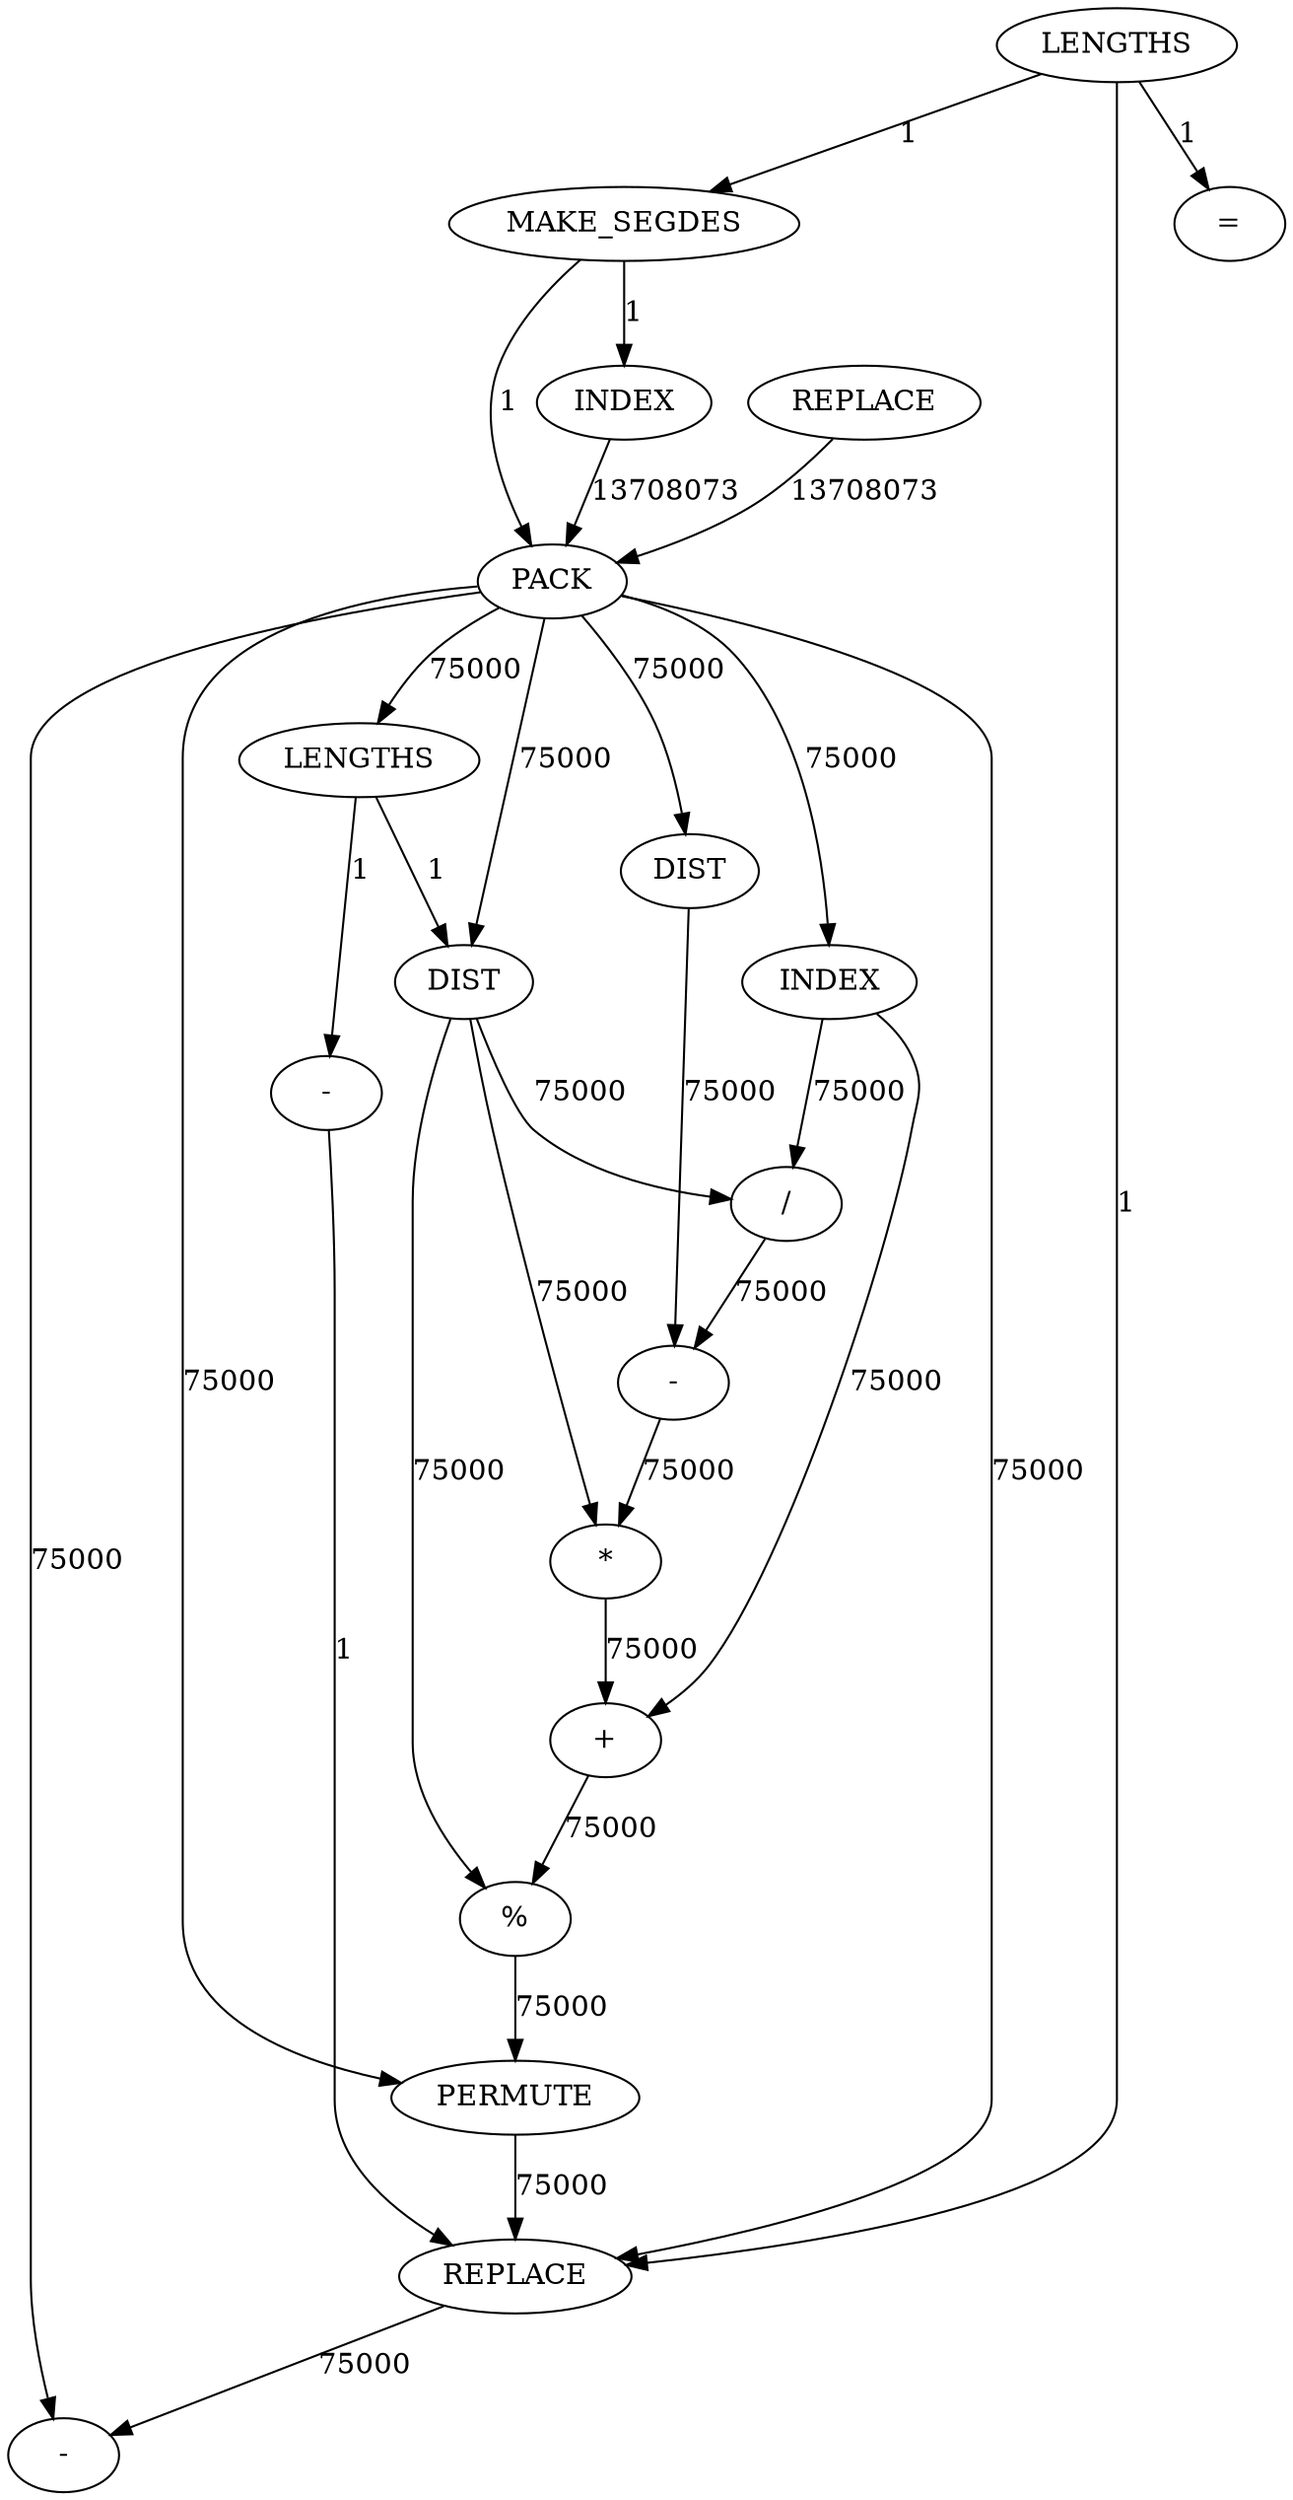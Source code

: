 digraph {
	cg_B_INST_10800 [label=DIST cost=86]
	cg_B_INST_10775 [label=PACK cost=63052448]
	cg_B_INST_10826 [label="*" cost=58394]
	cg_B_INST_938 [label="-" cost=95718]
	cg_B_INST_10784 [label=LENGTHS cost=645]
	cg_B_INST_10829 [label="+" cost=50052]
	cg_B_INST_10743 [label=LENGTHS cost=21672]
	cg_B_INST_10854 [label=REPLACE cost=43731]
	cg_B_INST_914 [label="=" cost=4214]
	cg_B_INST_10847 [label="-" cost=430]
	cg_B_INST_10841 [label=PERMUTE cost=105221]
	cg_B_INST_10750 [label=REPLACE cost=395772]
	cg_B_INST_10823 [label="-" cost=73917]
	cg_B_INST_10820 [label="/" cost=422776]
	cg_B_INST_10759 [label=INDEX cost=989]
	cg_B_INST_10754 [label=MAKE_SEGDES cost=129]
	cg_B_INST_10833 [label="%" cost=343312]
	cg_B_INST_10793 [label=INDEX cost=860]
	cg_B_INST_10812 [label=DIST cost=1]
	cg_B_INST_10800 -> cg_B_INST_10820 [label=75000 cost=75000]
	cg_B_INST_10800 -> cg_B_INST_10826 [label=75000 cost=75000]
	cg_B_INST_10800 -> cg_B_INST_10833 [label=75000 cost=75000]
	cg_B_INST_10775 -> cg_B_INST_10784 [label=75000 cost=75000]
	cg_B_INST_10775 -> cg_B_INST_10793 [label=75000 cost=75000]
	cg_B_INST_10775 -> cg_B_INST_10800 [label=75000 cost=75000]
	cg_B_INST_10775 -> cg_B_INST_10812 [label=75000 cost=75000]
	cg_B_INST_10775 -> cg_B_INST_10841 [label=75000 cost=75000]
	cg_B_INST_10775 -> cg_B_INST_10854 [label=75000 cost=75000]
	cg_B_INST_10775 -> cg_B_INST_938 [label=75000 cost=75000]
	cg_B_INST_10826 -> cg_B_INST_10829 [label=75000 cost=75000]
	cg_B_INST_10784 -> cg_B_INST_10800 [label=1 cost=1]
	cg_B_INST_10784 -> cg_B_INST_10847 [label=1 cost=1]
	cg_B_INST_10829 -> cg_B_INST_10833 [label=75000 cost=75000]
	cg_B_INST_10743 -> cg_B_INST_914 [label=1 cost=1]
	cg_B_INST_10743 -> cg_B_INST_10754 [label=1 cost=1]
	cg_B_INST_10743 -> cg_B_INST_10854 [label=1 cost=1]
	cg_B_INST_10854 -> cg_B_INST_938 [label=75000 cost=75000]
	cg_B_INST_10847 -> cg_B_INST_10854 [label=1 cost=1]
	cg_B_INST_10841 -> cg_B_INST_10854 [label=75000 cost=75000]
	cg_B_INST_10750 -> cg_B_INST_10775 [label=13708073 cost=13708073]
	cg_B_INST_10823 -> cg_B_INST_10826 [label=75000 cost=75000]
	cg_B_INST_10820 -> cg_B_INST_10823 [label=75000 cost=75000]
	cg_B_INST_10759 -> cg_B_INST_10775 [label=13708073 cost=13708073]
	cg_B_INST_10754 -> cg_B_INST_10759 [label=1 cost=1]
	cg_B_INST_10754 -> cg_B_INST_10775 [label=1 cost=1]
	cg_B_INST_10833 -> cg_B_INST_10841 [label=75000 cost=75000]
	cg_B_INST_10793 -> cg_B_INST_10820 [label=75000 cost=75000]
	cg_B_INST_10793 -> cg_B_INST_10829 [label=75000 cost=75000]
	cg_B_INST_10812 -> cg_B_INST_10823 [label=75000 cost=75000]
}
